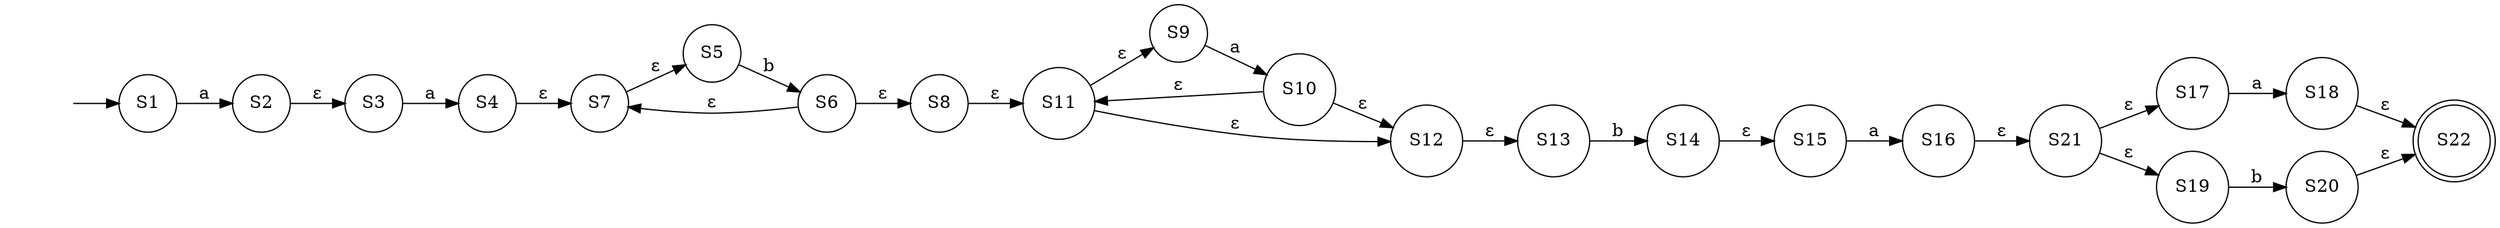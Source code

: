 digraph NFA {
	"" [shape=none]
	"" -> S1
	S1 [shape=circle]
	S1 -> S2 [label=a]
	S10 [shape=circle]
	S10 -> S11 [label="ε"]
	S10 -> S12 [label="ε"]
	S11 [shape=circle]
	S11 -> S9 [label="ε"]
	S11 -> S12 [label="ε"]
	S12 [shape=circle]
	S12 -> S13 [label="ε"]
	S13 [shape=circle]
	S13 -> S14 [label=b]
	S14 [shape=circle]
	S14 -> S15 [label="ε"]
	S15 [shape=circle]
	S15 -> S16 [label=a]
	S16 [shape=circle]
	S16 -> S21 [label="ε"]
	S17 [shape=circle]
	S17 -> S18 [label=a]
	S18 [shape=circle]
	S18 -> S22 [label="ε"]
	S19 [shape=circle]
	S19 -> S20 [label=b]
	S2 [shape=circle]
	S2 -> S3 [label="ε"]
	S20 [shape=circle]
	S20 -> S22 [label="ε"]
	S21 [shape=circle]
	S21 -> S17 [label="ε"]
	S21 -> S19 [label="ε"]
	S22 [shape=doublecircle]
	S3 [shape=circle]
	S3 -> S4 [label=a]
	S4 [shape=circle]
	S4 -> S7 [label="ε"]
	S5 [shape=circle]
	S5 -> S6 [label=b]
	S6 [shape=circle]
	S6 -> S7 [label="ε"]
	S6 -> S8 [label="ε"]
	S7 [shape=circle]
	S7 -> S5 [label="ε"]
	S8 [shape=circle]
	S8 -> S11 [label="ε"]
	S9 [shape=circle]
	S9 -> S10 [label=a]
	rankdir=LR
}
